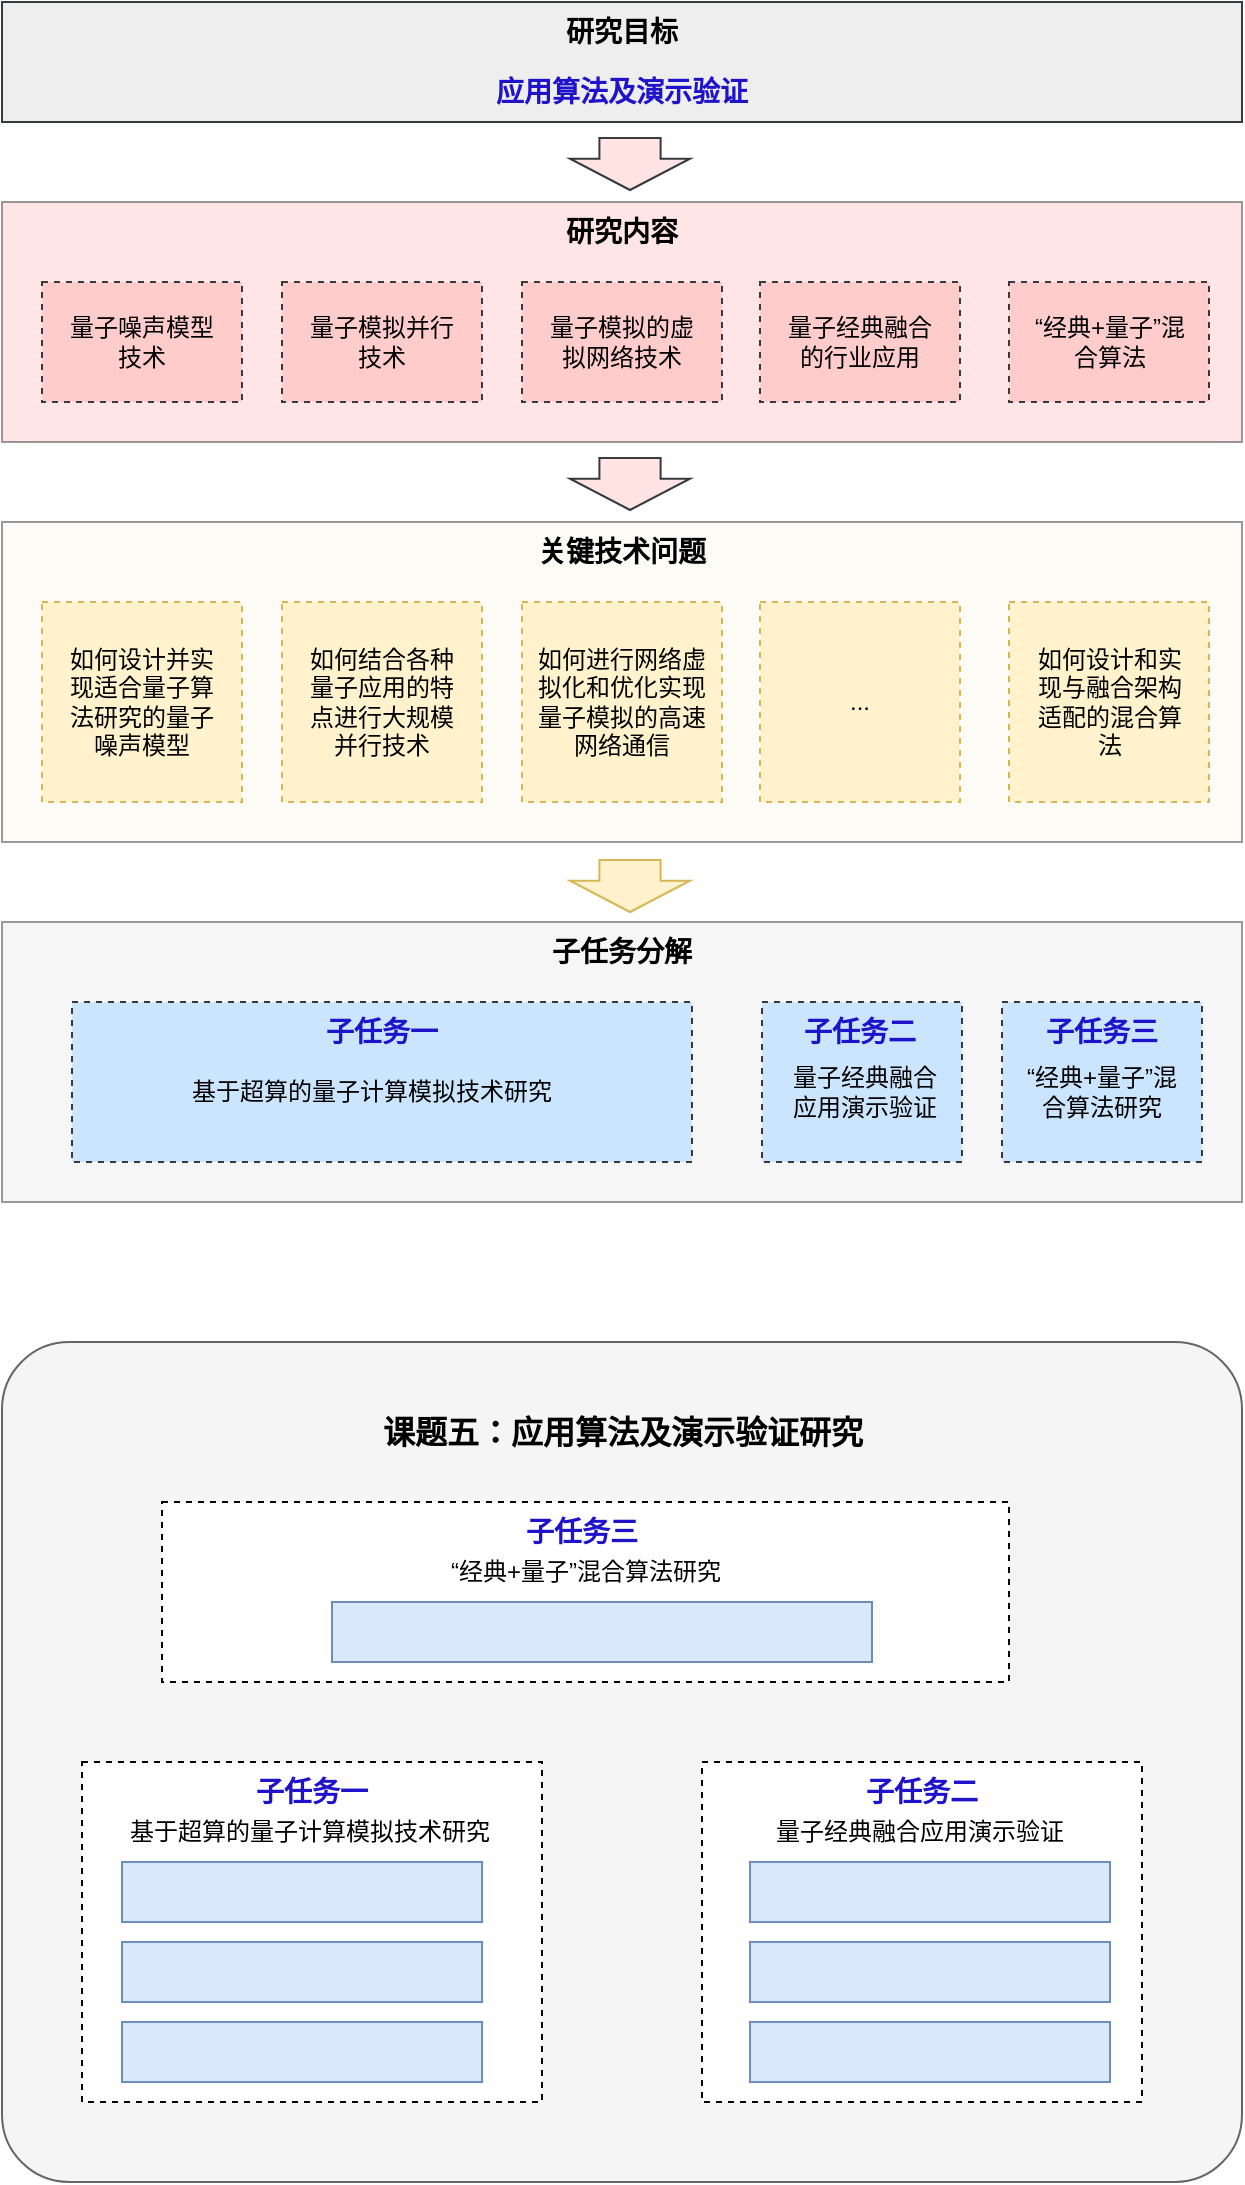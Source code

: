 <mxfile version="24.7.12">
  <diagram name="第 1 页" id="Zdd4O_8U9urGJ2uWjXP6">
    <mxGraphModel dx="850" dy="780" grid="1" gridSize="10" guides="1" tooltips="1" connect="1" arrows="1" fold="1" page="1" pageScale="1" pageWidth="827" pageHeight="1169" math="0" shadow="0">
      <root>
        <mxCell id="0" />
        <mxCell id="1" parent="0" />
        <mxCell id="4AtZvL3RW2-XeUfKdOJ_-1" value="" style="rounded=0;whiteSpace=wrap;html=1;fillColor=#eeeeee;strokeColor=#36393d;" vertex="1" parent="1">
          <mxGeometry x="160" y="190" width="620" height="60" as="geometry" />
        </mxCell>
        <mxCell id="4AtZvL3RW2-XeUfKdOJ_-2" value="&lt;b&gt;&lt;font style=&quot;font-size: 14px;&quot;&gt;研究目标&lt;/font&gt;&lt;/b&gt;" style="text;html=1;align=center;verticalAlign=middle;whiteSpace=wrap;rounded=0;" vertex="1" parent="1">
          <mxGeometry x="440" y="190" width="60" height="30" as="geometry" />
        </mxCell>
        <mxCell id="4AtZvL3RW2-XeUfKdOJ_-3" value="&lt;span style=&quot;font-size: 14px;&quot;&gt;&lt;b&gt;&lt;font color=&quot;#1e12cb&quot;&gt;应用算法及演示验证&lt;/font&gt;&lt;/b&gt;&lt;/span&gt;" style="text;html=1;align=center;verticalAlign=middle;whiteSpace=wrap;rounded=0;" vertex="1" parent="1">
          <mxGeometry x="265" y="220" width="410" height="30" as="geometry" />
        </mxCell>
        <mxCell id="4AtZvL3RW2-XeUfKdOJ_-4" value="" style="rounded=0;whiteSpace=wrap;html=1;fillColor=#FFCCCC;strokeColor=#36393d;opacity=50;" vertex="1" parent="1">
          <mxGeometry x="160" y="290" width="620" height="120" as="geometry" />
        </mxCell>
        <mxCell id="4AtZvL3RW2-XeUfKdOJ_-7" value="&lt;span style=&quot;font-size: 14px;&quot;&gt;&lt;b&gt;研究内容&lt;/b&gt;&lt;/span&gt;" style="text;html=1;align=center;verticalAlign=middle;whiteSpace=wrap;rounded=0;" vertex="1" parent="1">
          <mxGeometry x="440" y="290" width="60" height="30" as="geometry" />
        </mxCell>
        <mxCell id="4AtZvL3RW2-XeUfKdOJ_-10" value="" style="rounded=0;whiteSpace=wrap;html=1;dashed=1;fillColor=#ffcccc;strokeColor=#36393d;" vertex="1" parent="1">
          <mxGeometry x="180" y="330" width="100" height="60" as="geometry" />
        </mxCell>
        <mxCell id="4AtZvL3RW2-XeUfKdOJ_-13" value="量子噪声模型技术" style="text;html=1;align=center;verticalAlign=middle;whiteSpace=wrap;rounded=0;" vertex="1" parent="1">
          <mxGeometry x="190" y="345" width="80" height="30" as="geometry" />
        </mxCell>
        <mxCell id="4AtZvL3RW2-XeUfKdOJ_-16" value="" style="html=1;shadow=0;dashed=0;align=center;verticalAlign=middle;shape=mxgraph.arrows2.arrow;dy=0.49;dx=15.66;direction=south;notch=0;fillColor=#FFE4E3;strokeColor=#36393d;" vertex="1" parent="1">
          <mxGeometry x="444" y="418" width="60" height="26" as="geometry" />
        </mxCell>
        <mxCell id="4AtZvL3RW2-XeUfKdOJ_-17" value="" style="rounded=0;whiteSpace=wrap;html=1;opacity=50;fillColor=#f9f7ed;strokeColor=#36393d;" vertex="1" parent="1">
          <mxGeometry x="160" y="450" width="620" height="160" as="geometry" />
        </mxCell>
        <mxCell id="4AtZvL3RW2-XeUfKdOJ_-19" value="&lt;span style=&quot;font-size: 14px;&quot;&gt;&lt;b&gt;关键技术问题&lt;/b&gt;&lt;/span&gt;" style="text;html=1;align=center;verticalAlign=middle;whiteSpace=wrap;rounded=0;" vertex="1" parent="1">
          <mxGeometry x="425" y="450" width="90" height="30" as="geometry" />
        </mxCell>
        <mxCell id="4AtZvL3RW2-XeUfKdOJ_-20" value="" style="rounded=0;whiteSpace=wrap;html=1;fillColor=#fff2cc;strokeColor=#d6b656;dashed=1;" vertex="1" parent="1">
          <mxGeometry x="180" y="490" width="100" height="100" as="geometry" />
        </mxCell>
        <mxCell id="4AtZvL3RW2-XeUfKdOJ_-24" value="" style="rounded=0;whiteSpace=wrap;html=1;opacity=50;fillColor=#eeeeee;strokeColor=#36393d;" vertex="1" parent="1">
          <mxGeometry x="160" y="650" width="620" height="140" as="geometry" />
        </mxCell>
        <mxCell id="4AtZvL3RW2-XeUfKdOJ_-25" value="&lt;span style=&quot;font-size: 14px;&quot;&gt;&lt;b&gt;子任务分解&lt;/b&gt;&lt;/span&gt;" style="text;html=1;align=center;verticalAlign=middle;whiteSpace=wrap;rounded=0;" vertex="1" parent="1">
          <mxGeometry x="425" y="650" width="90" height="30" as="geometry" />
        </mxCell>
        <mxCell id="4AtZvL3RW2-XeUfKdOJ_-26" value="" style="html=1;shadow=0;dashed=0;align=center;verticalAlign=middle;shape=mxgraph.arrows2.arrow;dy=0.49;dx=15.66;direction=south;notch=0;fillColor=#FFE4E3;strokeColor=#36393d;" vertex="1" parent="1">
          <mxGeometry x="444" y="258" width="60" height="26" as="geometry" />
        </mxCell>
        <mxCell id="4AtZvL3RW2-XeUfKdOJ_-27" value="" style="html=1;shadow=0;dashed=0;align=center;verticalAlign=middle;shape=mxgraph.arrows2.arrow;dy=0.49;dx=15.66;direction=south;notch=0;fillColor=#fff2cc;strokeColor=#d6b656;" vertex="1" parent="1">
          <mxGeometry x="444" y="619" width="60" height="26" as="geometry" />
        </mxCell>
        <mxCell id="4AtZvL3RW2-XeUfKdOJ_-28" value="" style="rounded=0;whiteSpace=wrap;html=1;fillColor=#cce5ff;strokeColor=#36393d;dashed=1;" vertex="1" parent="1">
          <mxGeometry x="195" y="690" width="310" height="80" as="geometry" />
        </mxCell>
        <mxCell id="4AtZvL3RW2-XeUfKdOJ_-29" value="" style="rounded=0;whiteSpace=wrap;html=1;fillColor=#cce5ff;strokeColor=#36393d;dashed=1;" vertex="1" parent="1">
          <mxGeometry x="540" y="690" width="100" height="80" as="geometry" />
        </mxCell>
        <mxCell id="4AtZvL3RW2-XeUfKdOJ_-30" value="" style="rounded=0;whiteSpace=wrap;html=1;fillColor=#cce5ff;strokeColor=#36393d;dashed=1;" vertex="1" parent="1">
          <mxGeometry x="660" y="690" width="100" height="80" as="geometry" />
        </mxCell>
        <mxCell id="4AtZvL3RW2-XeUfKdOJ_-35" value="&lt;span style=&quot;font-size: 14px;&quot;&gt;&lt;b&gt;&lt;font color=&quot;#1e12cb&quot;&gt;子任务一&lt;/font&gt;&lt;/b&gt;&lt;/span&gt;" style="text;html=1;align=center;verticalAlign=middle;whiteSpace=wrap;rounded=0;" vertex="1" parent="1">
          <mxGeometry x="285" y="690" width="130" height="30" as="geometry" />
        </mxCell>
        <mxCell id="4AtZvL3RW2-XeUfKdOJ_-36" value="&lt;span style=&quot;font-size: 14px;&quot;&gt;&lt;b&gt;&lt;font color=&quot;#1e12cb&quot;&gt;子任务二&lt;/font&gt;&lt;/b&gt;&lt;/span&gt;" style="text;html=1;align=center;verticalAlign=middle;whiteSpace=wrap;rounded=0;" vertex="1" parent="1">
          <mxGeometry x="526.5" y="690" width="123.5" height="30" as="geometry" />
        </mxCell>
        <mxCell id="4AtZvL3RW2-XeUfKdOJ_-37" value="&lt;span style=&quot;font-size: 14px;&quot;&gt;&lt;b&gt;&lt;font color=&quot;#1e12cb&quot;&gt;子任务三&lt;/font&gt;&lt;/b&gt;&lt;/span&gt;" style="text;html=1;align=center;verticalAlign=middle;whiteSpace=wrap;rounded=0;" vertex="1" parent="1">
          <mxGeometry x="645" y="690" width="130" height="30" as="geometry" />
        </mxCell>
        <mxCell id="4AtZvL3RW2-XeUfKdOJ_-38" value="" style="rounded=1;whiteSpace=wrap;html=1;arcSize=8;fillColor=#f5f5f5;fontColor=#333333;strokeColor=#666666;" vertex="1" parent="1">
          <mxGeometry x="160" y="860" width="620" height="420" as="geometry" />
        </mxCell>
        <mxCell id="4AtZvL3RW2-XeUfKdOJ_-39" value="&lt;span style=&quot;font-size: 16px;&quot;&gt;&lt;b style=&quot;font-size: 16px;&quot;&gt;课题五：应用算法及演示验证研究&lt;/b&gt;&lt;/span&gt;" style="text;html=1;align=center;verticalAlign=middle;whiteSpace=wrap;rounded=0;fontSize=16;" vertex="1" parent="1">
          <mxGeometry x="344.5" y="890" width="251" height="30" as="geometry" />
        </mxCell>
        <mxCell id="4AtZvL3RW2-XeUfKdOJ_-42" value="" style="rounded=0;whiteSpace=wrap;html=1;dashed=1;" vertex="1" parent="1">
          <mxGeometry x="240" y="940" width="423.5" height="90" as="geometry" />
        </mxCell>
        <mxCell id="4AtZvL3RW2-XeUfKdOJ_-43" value="" style="rounded=0;whiteSpace=wrap;html=1;dashed=1;" vertex="1" parent="1">
          <mxGeometry x="200" y="1070" width="230" height="170" as="geometry" />
        </mxCell>
        <mxCell id="4AtZvL3RW2-XeUfKdOJ_-44" value="" style="rounded=0;whiteSpace=wrap;html=1;dashed=1;" vertex="1" parent="1">
          <mxGeometry x="510" y="1070" width="220" height="170" as="geometry" />
        </mxCell>
        <mxCell id="4AtZvL3RW2-XeUfKdOJ_-45" value="&lt;span style=&quot;font-size: 14px;&quot;&gt;&lt;b&gt;&lt;font color=&quot;#1e12cb&quot;&gt;子任务三&lt;/font&gt;&lt;/b&gt;&lt;/span&gt;" style="text;html=1;align=center;verticalAlign=middle;whiteSpace=wrap;rounded=0;" vertex="1" parent="1">
          <mxGeometry x="385" y="940" width="130" height="30" as="geometry" />
        </mxCell>
        <mxCell id="4AtZvL3RW2-XeUfKdOJ_-46" value="&lt;span style=&quot;font-size: 14px;&quot;&gt;&lt;b&gt;&lt;font color=&quot;#1e12cb&quot;&gt;子任务二&lt;/font&gt;&lt;/b&gt;&lt;/span&gt;" style="text;html=1;align=center;verticalAlign=middle;whiteSpace=wrap;rounded=0;" vertex="1" parent="1">
          <mxGeometry x="555" y="1070" width="130" height="30" as="geometry" />
        </mxCell>
        <mxCell id="4AtZvL3RW2-XeUfKdOJ_-47" value="&lt;span style=&quot;font-size: 14px;&quot;&gt;&lt;b&gt;&lt;font color=&quot;#1e12cb&quot;&gt;子任务一&lt;/font&gt;&lt;/b&gt;&lt;/span&gt;" style="text;html=1;align=center;verticalAlign=middle;whiteSpace=wrap;rounded=0;" vertex="1" parent="1">
          <mxGeometry x="250" y="1070" width="130" height="30" as="geometry" />
        </mxCell>
        <mxCell id="4AtZvL3RW2-XeUfKdOJ_-48" value="" style="rounded=0;whiteSpace=wrap;html=1;fillColor=#dae8fc;strokeColor=#6c8ebf;" vertex="1" parent="1">
          <mxGeometry x="325" y="990" width="270" height="30" as="geometry" />
        </mxCell>
        <mxCell id="4AtZvL3RW2-XeUfKdOJ_-49" value="" style="rounded=0;whiteSpace=wrap;html=1;fillColor=#dae8fc;strokeColor=#6c8ebf;" vertex="1" parent="1">
          <mxGeometry x="220" y="1120" width="180" height="30" as="geometry" />
        </mxCell>
        <mxCell id="4AtZvL3RW2-XeUfKdOJ_-50" value="" style="rounded=0;whiteSpace=wrap;html=1;fillColor=#dae8fc;strokeColor=#6c8ebf;" vertex="1" parent="1">
          <mxGeometry x="220" y="1160" width="180" height="30" as="geometry" />
        </mxCell>
        <mxCell id="4AtZvL3RW2-XeUfKdOJ_-51" value="" style="rounded=0;whiteSpace=wrap;html=1;fontStyle=1;fillColor=#dae8fc;strokeColor=#6c8ebf;" vertex="1" parent="1">
          <mxGeometry x="220" y="1200" width="180" height="30" as="geometry" />
        </mxCell>
        <mxCell id="4AtZvL3RW2-XeUfKdOJ_-52" value="" style="rounded=0;whiteSpace=wrap;html=1;fillColor=#dae8fc;strokeColor=#6c8ebf;" vertex="1" parent="1">
          <mxGeometry x="534" y="1120" width="180" height="30" as="geometry" />
        </mxCell>
        <mxCell id="4AtZvL3RW2-XeUfKdOJ_-53" value="" style="rounded=0;whiteSpace=wrap;html=1;fillColor=#dae8fc;strokeColor=#6c8ebf;" vertex="1" parent="1">
          <mxGeometry x="534" y="1160" width="180" height="30" as="geometry" />
        </mxCell>
        <mxCell id="4AtZvL3RW2-XeUfKdOJ_-54" value="" style="rounded=0;whiteSpace=wrap;html=1;fontStyle=1;fillColor=#dae8fc;strokeColor=#6c8ebf;" vertex="1" parent="1">
          <mxGeometry x="534" y="1200" width="180" height="30" as="geometry" />
        </mxCell>
        <mxCell id="4AtZvL3RW2-XeUfKdOJ_-55" value="“经典+量子”混合算法研究" style="text;html=1;align=center;verticalAlign=middle;whiteSpace=wrap;rounded=0;" vertex="1" parent="1">
          <mxGeometry x="366.75" y="960" width="170" height="30" as="geometry" />
        </mxCell>
        <mxCell id="4AtZvL3RW2-XeUfKdOJ_-56" value="基于超算的量子计算模拟技术研究" style="text;html=1;align=center;verticalAlign=middle;whiteSpace=wrap;rounded=0;" vertex="1" parent="1">
          <mxGeometry x="219" y="1090" width="190" height="30" as="geometry" />
        </mxCell>
        <mxCell id="4AtZvL3RW2-XeUfKdOJ_-57" value="量子经典融合应用演示验证" style="text;html=1;align=center;verticalAlign=middle;whiteSpace=wrap;rounded=0;" vertex="1" parent="1">
          <mxGeometry x="524" y="1090" width="190" height="30" as="geometry" />
        </mxCell>
        <mxCell id="4AtZvL3RW2-XeUfKdOJ_-63" value="如何设计并实现适合量子算法研究的量子噪声模型" style="text;html=1;align=center;verticalAlign=middle;whiteSpace=wrap;rounded=0;" vertex="1" parent="1">
          <mxGeometry x="190" y="507.5" width="80" height="65" as="geometry" />
        </mxCell>
        <mxCell id="4AtZvL3RW2-XeUfKdOJ_-64" value="" style="rounded=0;whiteSpace=wrap;html=1;dashed=1;fillColor=#ffcccc;strokeColor=#36393d;" vertex="1" parent="1">
          <mxGeometry x="300" y="330" width="100" height="60" as="geometry" />
        </mxCell>
        <mxCell id="4AtZvL3RW2-XeUfKdOJ_-65" value="量子模拟并行技术" style="text;html=1;align=center;verticalAlign=middle;whiteSpace=wrap;rounded=0;" vertex="1" parent="1">
          <mxGeometry x="310" y="345" width="80" height="30" as="geometry" />
        </mxCell>
        <mxCell id="4AtZvL3RW2-XeUfKdOJ_-66" value="" style="rounded=0;whiteSpace=wrap;html=1;fillColor=#fff2cc;strokeColor=#d6b656;dashed=1;" vertex="1" parent="1">
          <mxGeometry x="300" y="490" width="100" height="100" as="geometry" />
        </mxCell>
        <mxCell id="4AtZvL3RW2-XeUfKdOJ_-67" value="如何结合各种量子应用的特点进行大规模并行技术" style="text;html=1;align=center;verticalAlign=middle;whiteSpace=wrap;rounded=0;" vertex="1" parent="1">
          <mxGeometry x="310" y="507.5" width="80" height="65" as="geometry" />
        </mxCell>
        <mxCell id="4AtZvL3RW2-XeUfKdOJ_-68" value="" style="rounded=0;whiteSpace=wrap;html=1;dashed=1;fillColor=#ffcccc;strokeColor=#36393d;" vertex="1" parent="1">
          <mxGeometry x="420" y="330" width="100" height="60" as="geometry" />
        </mxCell>
        <mxCell id="4AtZvL3RW2-XeUfKdOJ_-69" value="量子模拟的虚拟网络技术" style="text;html=1;align=center;verticalAlign=middle;whiteSpace=wrap;rounded=0;" vertex="1" parent="1">
          <mxGeometry x="430" y="345" width="80" height="30" as="geometry" />
        </mxCell>
        <mxCell id="4AtZvL3RW2-XeUfKdOJ_-70" value="" style="rounded=0;whiteSpace=wrap;html=1;fillColor=#fff2cc;strokeColor=#d6b656;dashed=1;" vertex="1" parent="1">
          <mxGeometry x="420" y="490" width="100" height="100" as="geometry" />
        </mxCell>
        <mxCell id="4AtZvL3RW2-XeUfKdOJ_-71" value="如何进行网络虚拟化和优化实现量子模拟的高速网络通信" style="text;html=1;align=center;verticalAlign=middle;whiteSpace=wrap;rounded=0;" vertex="1" parent="1">
          <mxGeometry x="425" y="507.5" width="90" height="65" as="geometry" />
        </mxCell>
        <mxCell id="4AtZvL3RW2-XeUfKdOJ_-72" value="" style="rounded=0;whiteSpace=wrap;html=1;dashed=1;fillColor=#ffcccc;strokeColor=#36393d;" vertex="1" parent="1">
          <mxGeometry x="663.5" y="330" width="100" height="60" as="geometry" />
        </mxCell>
        <mxCell id="4AtZvL3RW2-XeUfKdOJ_-73" value="“经典+量子”混合算法" style="text;html=1;align=center;verticalAlign=middle;whiteSpace=wrap;rounded=0;" vertex="1" parent="1">
          <mxGeometry x="673.5" y="345" width="80" height="30" as="geometry" />
        </mxCell>
        <mxCell id="4AtZvL3RW2-XeUfKdOJ_-74" value="" style="rounded=0;whiteSpace=wrap;html=1;fillColor=#fff2cc;strokeColor=#d6b656;dashed=1;" vertex="1" parent="1">
          <mxGeometry x="663.5" y="490" width="100" height="100" as="geometry" />
        </mxCell>
        <mxCell id="4AtZvL3RW2-XeUfKdOJ_-75" value="如何设计和实现与融合架构适配的混合算法" style="text;html=1;align=center;verticalAlign=middle;whiteSpace=wrap;rounded=0;" vertex="1" parent="1">
          <mxGeometry x="673.5" y="507.5" width="80" height="65" as="geometry" />
        </mxCell>
        <mxCell id="4AtZvL3RW2-XeUfKdOJ_-76" value="" style="rounded=0;whiteSpace=wrap;html=1;dashed=1;fillColor=#ffcccc;strokeColor=#36393d;" vertex="1" parent="1">
          <mxGeometry x="539" y="330" width="100" height="60" as="geometry" />
        </mxCell>
        <mxCell id="4AtZvL3RW2-XeUfKdOJ_-77" value="量子经典融合的行业应用" style="text;html=1;align=center;verticalAlign=middle;whiteSpace=wrap;rounded=0;" vertex="1" parent="1">
          <mxGeometry x="549" y="345" width="80" height="30" as="geometry" />
        </mxCell>
        <mxCell id="4AtZvL3RW2-XeUfKdOJ_-78" value="" style="rounded=0;whiteSpace=wrap;html=1;fillColor=#fff2cc;strokeColor=#d6b656;dashed=1;" vertex="1" parent="1">
          <mxGeometry x="539" y="490" width="100" height="100" as="geometry" />
        </mxCell>
        <mxCell id="4AtZvL3RW2-XeUfKdOJ_-79" value="..." style="text;html=1;align=center;verticalAlign=middle;whiteSpace=wrap;rounded=0;" vertex="1" parent="1">
          <mxGeometry x="549" y="507.5" width="80" height="65" as="geometry" />
        </mxCell>
        <mxCell id="4AtZvL3RW2-XeUfKdOJ_-80" value="基于超算的量子计算模拟技术研究" style="text;html=1;align=center;verticalAlign=middle;whiteSpace=wrap;rounded=0;" vertex="1" parent="1">
          <mxGeometry x="250" y="720" width="190" height="30" as="geometry" />
        </mxCell>
        <mxCell id="4AtZvL3RW2-XeUfKdOJ_-81" value="量子经典融合应用演示验证" style="text;html=1;align=center;verticalAlign=middle;whiteSpace=wrap;rounded=0;" vertex="1" parent="1">
          <mxGeometry x="549" y="720" width="85" height="30" as="geometry" />
        </mxCell>
        <mxCell id="4AtZvL3RW2-XeUfKdOJ_-82" value="“经典+量子”混合算法研究" style="text;html=1;align=center;verticalAlign=middle;whiteSpace=wrap;rounded=0;" vertex="1" parent="1">
          <mxGeometry x="670" y="720" width="80" height="30" as="geometry" />
        </mxCell>
      </root>
    </mxGraphModel>
  </diagram>
</mxfile>
